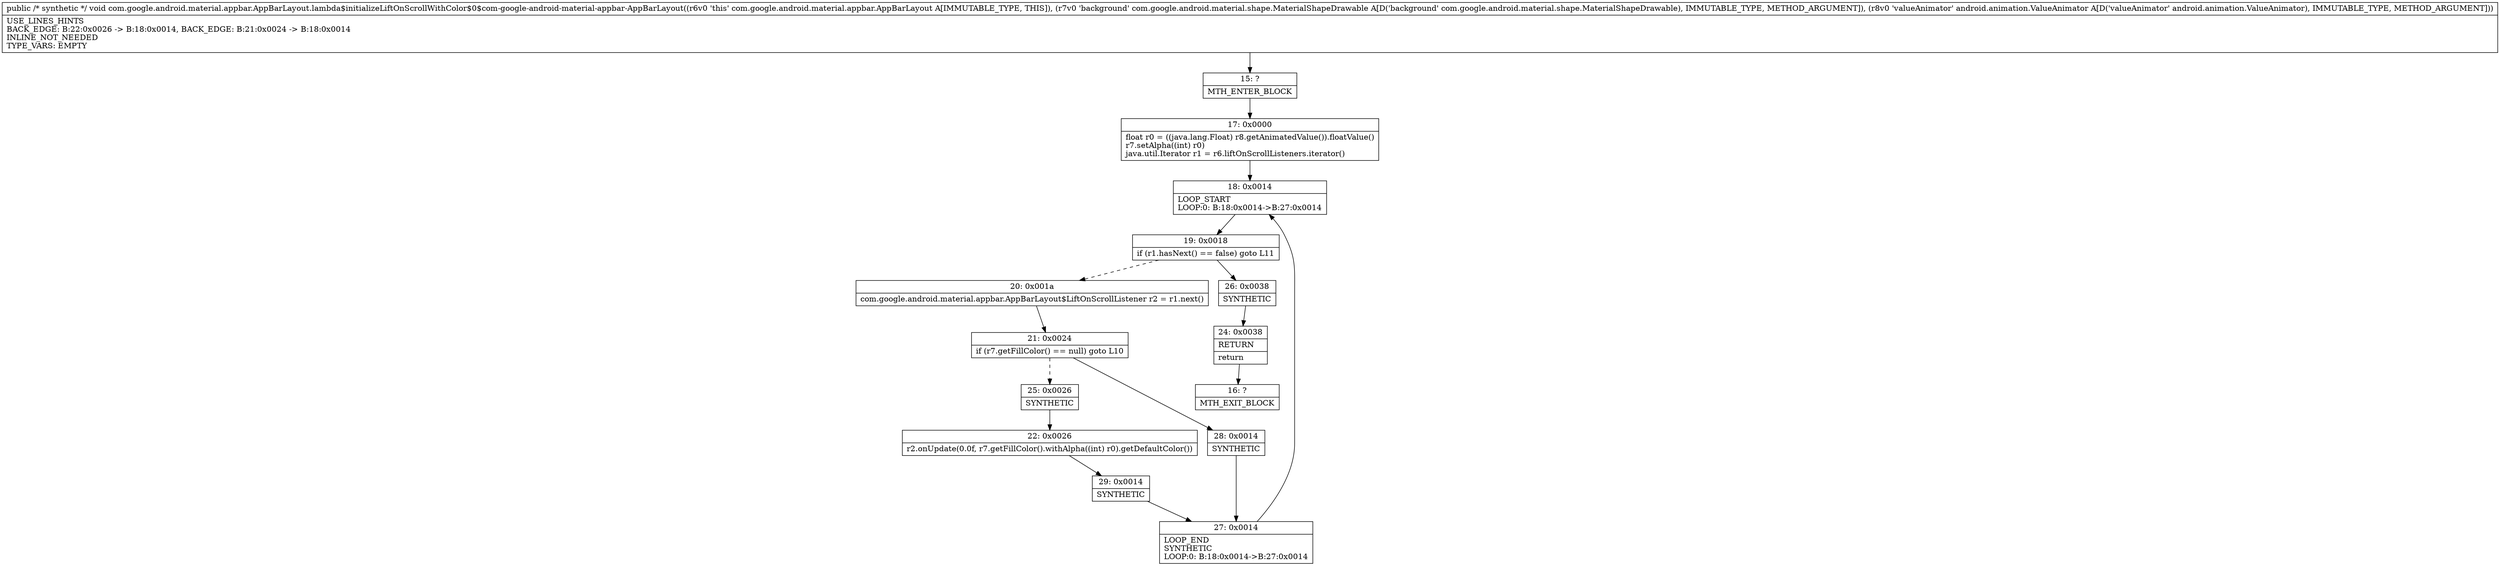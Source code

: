 digraph "CFG forcom.google.android.material.appbar.AppBarLayout.lambda$initializeLiftOnScrollWithColor$0$com\-google\-android\-material\-appbar\-AppBarLayout(Lcom\/google\/android\/material\/shape\/MaterialShapeDrawable;Landroid\/animation\/ValueAnimator;)V" {
Node_15 [shape=record,label="{15\:\ ?|MTH_ENTER_BLOCK\l}"];
Node_17 [shape=record,label="{17\:\ 0x0000|float r0 = ((java.lang.Float) r8.getAnimatedValue()).floatValue()\lr7.setAlpha((int) r0)\ljava.util.Iterator r1 = r6.liftOnScrollListeners.iterator()\l}"];
Node_18 [shape=record,label="{18\:\ 0x0014|LOOP_START\lLOOP:0: B:18:0x0014\-\>B:27:0x0014\l}"];
Node_19 [shape=record,label="{19\:\ 0x0018|if (r1.hasNext() == false) goto L11\l}"];
Node_20 [shape=record,label="{20\:\ 0x001a|com.google.android.material.appbar.AppBarLayout$LiftOnScrollListener r2 = r1.next()\l}"];
Node_21 [shape=record,label="{21\:\ 0x0024|if (r7.getFillColor() == null) goto L10\l}"];
Node_25 [shape=record,label="{25\:\ 0x0026|SYNTHETIC\l}"];
Node_22 [shape=record,label="{22\:\ 0x0026|r2.onUpdate(0.0f, r7.getFillColor().withAlpha((int) r0).getDefaultColor())\l}"];
Node_29 [shape=record,label="{29\:\ 0x0014|SYNTHETIC\l}"];
Node_27 [shape=record,label="{27\:\ 0x0014|LOOP_END\lSYNTHETIC\lLOOP:0: B:18:0x0014\-\>B:27:0x0014\l}"];
Node_28 [shape=record,label="{28\:\ 0x0014|SYNTHETIC\l}"];
Node_26 [shape=record,label="{26\:\ 0x0038|SYNTHETIC\l}"];
Node_24 [shape=record,label="{24\:\ 0x0038|RETURN\l|return\l}"];
Node_16 [shape=record,label="{16\:\ ?|MTH_EXIT_BLOCK\l}"];
MethodNode[shape=record,label="{public \/* synthetic *\/ void com.google.android.material.appbar.AppBarLayout.lambda$initializeLiftOnScrollWithColor$0$com\-google\-android\-material\-appbar\-AppBarLayout((r6v0 'this' com.google.android.material.appbar.AppBarLayout A[IMMUTABLE_TYPE, THIS]), (r7v0 'background' com.google.android.material.shape.MaterialShapeDrawable A[D('background' com.google.android.material.shape.MaterialShapeDrawable), IMMUTABLE_TYPE, METHOD_ARGUMENT]), (r8v0 'valueAnimator' android.animation.ValueAnimator A[D('valueAnimator' android.animation.ValueAnimator), IMMUTABLE_TYPE, METHOD_ARGUMENT]))  | USE_LINES_HINTS\lBACK_EDGE: B:22:0x0026 \-\> B:18:0x0014, BACK_EDGE: B:21:0x0024 \-\> B:18:0x0014\lINLINE_NOT_NEEDED\lTYPE_VARS: EMPTY\l}"];
MethodNode -> Node_15;Node_15 -> Node_17;
Node_17 -> Node_18;
Node_18 -> Node_19;
Node_19 -> Node_20[style=dashed];
Node_19 -> Node_26;
Node_20 -> Node_21;
Node_21 -> Node_25[style=dashed];
Node_21 -> Node_28;
Node_25 -> Node_22;
Node_22 -> Node_29;
Node_29 -> Node_27;
Node_27 -> Node_18;
Node_28 -> Node_27;
Node_26 -> Node_24;
Node_24 -> Node_16;
}


